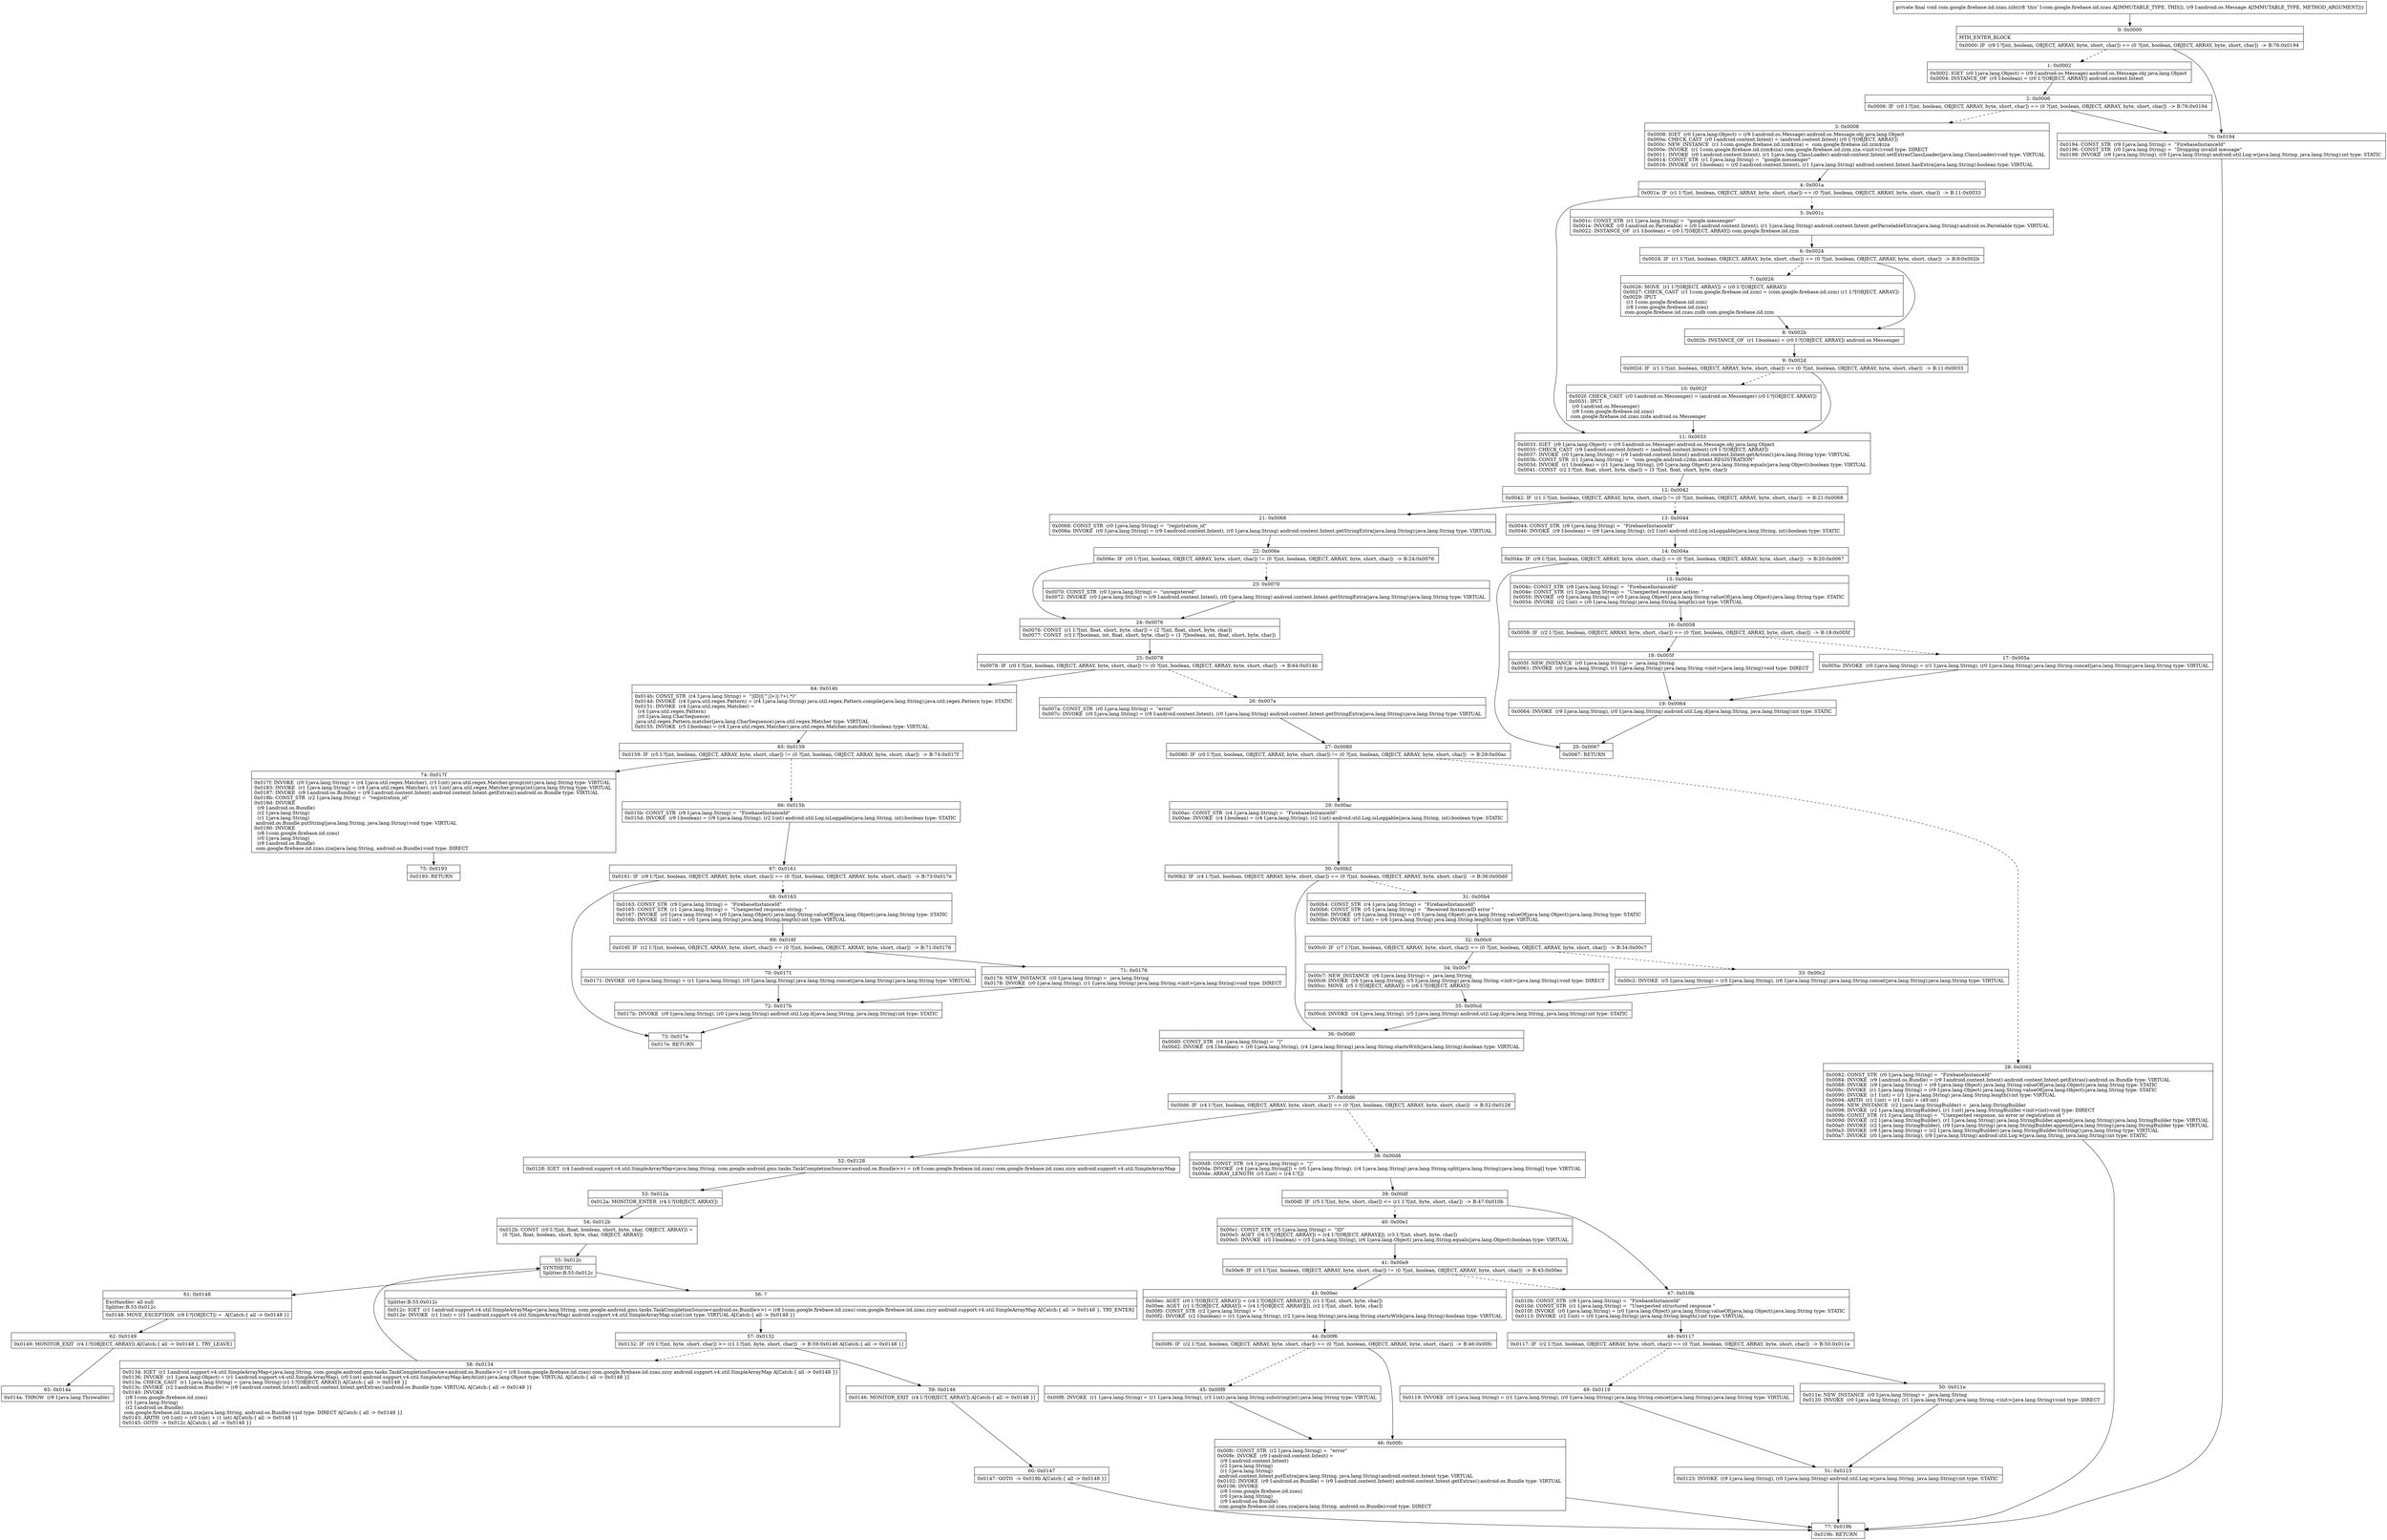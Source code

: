 digraph "CFG forcom.google.firebase.iid.zzau.zzb(Landroid\/os\/Message;)V" {
Node_0 [shape=record,label="{0\:\ 0x0000|MTH_ENTER_BLOCK\l|0x0000: IF  (r9 I:?[int, boolean, OBJECT, ARRAY, byte, short, char]) == (0 ?[int, boolean, OBJECT, ARRAY, byte, short, char])  \-\> B:76:0x0194 \l}"];
Node_1 [shape=record,label="{1\:\ 0x0002|0x0002: IGET  (r0 I:java.lang.Object) = (r9 I:android.os.Message) android.os.Message.obj java.lang.Object \l0x0004: INSTANCE_OF  (r0 I:boolean) = (r0 I:?[OBJECT, ARRAY]) android.content.Intent \l}"];
Node_2 [shape=record,label="{2\:\ 0x0006|0x0006: IF  (r0 I:?[int, boolean, OBJECT, ARRAY, byte, short, char]) == (0 ?[int, boolean, OBJECT, ARRAY, byte, short, char])  \-\> B:76:0x0194 \l}"];
Node_3 [shape=record,label="{3\:\ 0x0008|0x0008: IGET  (r0 I:java.lang.Object) = (r9 I:android.os.Message) android.os.Message.obj java.lang.Object \l0x000a: CHECK_CAST  (r0 I:android.content.Intent) = (android.content.Intent) (r0 I:?[OBJECT, ARRAY]) \l0x000c: NEW_INSTANCE  (r1 I:com.google.firebase.iid.zzm$zza) =  com.google.firebase.iid.zzm$zza \l0x000e: INVOKE  (r1 I:com.google.firebase.iid.zzm$zza) com.google.firebase.iid.zzm.zza.\<init\>():void type: DIRECT \l0x0011: INVOKE  (r0 I:android.content.Intent), (r1 I:java.lang.ClassLoader) android.content.Intent.setExtrasClassLoader(java.lang.ClassLoader):void type: VIRTUAL \l0x0014: CONST_STR  (r1 I:java.lang.String) =  \"google.messenger\" \l0x0016: INVOKE  (r1 I:boolean) = (r0 I:android.content.Intent), (r1 I:java.lang.String) android.content.Intent.hasExtra(java.lang.String):boolean type: VIRTUAL \l}"];
Node_4 [shape=record,label="{4\:\ 0x001a|0x001a: IF  (r1 I:?[int, boolean, OBJECT, ARRAY, byte, short, char]) == (0 ?[int, boolean, OBJECT, ARRAY, byte, short, char])  \-\> B:11:0x0033 \l}"];
Node_5 [shape=record,label="{5\:\ 0x001c|0x001c: CONST_STR  (r1 I:java.lang.String) =  \"google.messenger\" \l0x001e: INVOKE  (r0 I:android.os.Parcelable) = (r0 I:android.content.Intent), (r1 I:java.lang.String) android.content.Intent.getParcelableExtra(java.lang.String):android.os.Parcelable type: VIRTUAL \l0x0022: INSTANCE_OF  (r1 I:boolean) = (r0 I:?[OBJECT, ARRAY]) com.google.firebase.iid.zzm \l}"];
Node_6 [shape=record,label="{6\:\ 0x0024|0x0024: IF  (r1 I:?[int, boolean, OBJECT, ARRAY, byte, short, char]) == (0 ?[int, boolean, OBJECT, ARRAY, byte, short, char])  \-\> B:8:0x002b \l}"];
Node_7 [shape=record,label="{7\:\ 0x0026|0x0026: MOVE  (r1 I:?[OBJECT, ARRAY]) = (r0 I:?[OBJECT, ARRAY]) \l0x0027: CHECK_CAST  (r1 I:com.google.firebase.iid.zzm) = (com.google.firebase.iid.zzm) (r1 I:?[OBJECT, ARRAY]) \l0x0029: IPUT  \l  (r1 I:com.google.firebase.iid.zzm)\l  (r8 I:com.google.firebase.iid.zzau)\l com.google.firebase.iid.zzau.zzdb com.google.firebase.iid.zzm \l}"];
Node_8 [shape=record,label="{8\:\ 0x002b|0x002b: INSTANCE_OF  (r1 I:boolean) = (r0 I:?[OBJECT, ARRAY]) android.os.Messenger \l}"];
Node_9 [shape=record,label="{9\:\ 0x002d|0x002d: IF  (r1 I:?[int, boolean, OBJECT, ARRAY, byte, short, char]) == (0 ?[int, boolean, OBJECT, ARRAY, byte, short, char])  \-\> B:11:0x0033 \l}"];
Node_10 [shape=record,label="{10\:\ 0x002f|0x002f: CHECK_CAST  (r0 I:android.os.Messenger) = (android.os.Messenger) (r0 I:?[OBJECT, ARRAY]) \l0x0031: IPUT  \l  (r0 I:android.os.Messenger)\l  (r8 I:com.google.firebase.iid.zzau)\l com.google.firebase.iid.zzau.zzda android.os.Messenger \l}"];
Node_11 [shape=record,label="{11\:\ 0x0033|0x0033: IGET  (r9 I:java.lang.Object) = (r9 I:android.os.Message) android.os.Message.obj java.lang.Object \l0x0035: CHECK_CAST  (r9 I:android.content.Intent) = (android.content.Intent) (r9 I:?[OBJECT, ARRAY]) \l0x0037: INVOKE  (r0 I:java.lang.String) = (r9 I:android.content.Intent) android.content.Intent.getAction():java.lang.String type: VIRTUAL \l0x003b: CONST_STR  (r1 I:java.lang.String) =  \"com.google.android.c2dm.intent.REGISTRATION\" \l0x003d: INVOKE  (r1 I:boolean) = (r1 I:java.lang.String), (r0 I:java.lang.Object) java.lang.String.equals(java.lang.Object):boolean type: VIRTUAL \l0x0041: CONST  (r2 I:?[int, float, short, byte, char]) = (3 ?[int, float, short, byte, char]) \l}"];
Node_12 [shape=record,label="{12\:\ 0x0042|0x0042: IF  (r1 I:?[int, boolean, OBJECT, ARRAY, byte, short, char]) != (0 ?[int, boolean, OBJECT, ARRAY, byte, short, char])  \-\> B:21:0x0068 \l}"];
Node_13 [shape=record,label="{13\:\ 0x0044|0x0044: CONST_STR  (r9 I:java.lang.String) =  \"FirebaseInstanceId\" \l0x0046: INVOKE  (r9 I:boolean) = (r9 I:java.lang.String), (r2 I:int) android.util.Log.isLoggable(java.lang.String, int):boolean type: STATIC \l}"];
Node_14 [shape=record,label="{14\:\ 0x004a|0x004a: IF  (r9 I:?[int, boolean, OBJECT, ARRAY, byte, short, char]) == (0 ?[int, boolean, OBJECT, ARRAY, byte, short, char])  \-\> B:20:0x0067 \l}"];
Node_15 [shape=record,label="{15\:\ 0x004c|0x004c: CONST_STR  (r9 I:java.lang.String) =  \"FirebaseInstanceId\" \l0x004e: CONST_STR  (r1 I:java.lang.String) =  \"Unexpected response action: \" \l0x0050: INVOKE  (r0 I:java.lang.String) = (r0 I:java.lang.Object) java.lang.String.valueOf(java.lang.Object):java.lang.String type: STATIC \l0x0054: INVOKE  (r2 I:int) = (r0 I:java.lang.String) java.lang.String.length():int type: VIRTUAL \l}"];
Node_16 [shape=record,label="{16\:\ 0x0058|0x0058: IF  (r2 I:?[int, boolean, OBJECT, ARRAY, byte, short, char]) == (0 ?[int, boolean, OBJECT, ARRAY, byte, short, char])  \-\> B:18:0x005f \l}"];
Node_17 [shape=record,label="{17\:\ 0x005a|0x005a: INVOKE  (r0 I:java.lang.String) = (r1 I:java.lang.String), (r0 I:java.lang.String) java.lang.String.concat(java.lang.String):java.lang.String type: VIRTUAL \l}"];
Node_18 [shape=record,label="{18\:\ 0x005f|0x005f: NEW_INSTANCE  (r0 I:java.lang.String) =  java.lang.String \l0x0061: INVOKE  (r0 I:java.lang.String), (r1 I:java.lang.String) java.lang.String.\<init\>(java.lang.String):void type: DIRECT \l}"];
Node_19 [shape=record,label="{19\:\ 0x0064|0x0064: INVOKE  (r9 I:java.lang.String), (r0 I:java.lang.String) android.util.Log.d(java.lang.String, java.lang.String):int type: STATIC \l}"];
Node_20 [shape=record,label="{20\:\ 0x0067|0x0067: RETURN   \l}"];
Node_21 [shape=record,label="{21\:\ 0x0068|0x0068: CONST_STR  (r0 I:java.lang.String) =  \"registration_id\" \l0x006a: INVOKE  (r0 I:java.lang.String) = (r9 I:android.content.Intent), (r0 I:java.lang.String) android.content.Intent.getStringExtra(java.lang.String):java.lang.String type: VIRTUAL \l}"];
Node_22 [shape=record,label="{22\:\ 0x006e|0x006e: IF  (r0 I:?[int, boolean, OBJECT, ARRAY, byte, short, char]) != (0 ?[int, boolean, OBJECT, ARRAY, byte, short, char])  \-\> B:24:0x0076 \l}"];
Node_23 [shape=record,label="{23\:\ 0x0070|0x0070: CONST_STR  (r0 I:java.lang.String) =  \"unregistered\" \l0x0072: INVOKE  (r0 I:java.lang.String) = (r9 I:android.content.Intent), (r0 I:java.lang.String) android.content.Intent.getStringExtra(java.lang.String):java.lang.String type: VIRTUAL \l}"];
Node_24 [shape=record,label="{24\:\ 0x0076|0x0076: CONST  (r1 I:?[int, float, short, byte, char]) = (2 ?[int, float, short, byte, char]) \l0x0077: CONST  (r3 I:?[boolean, int, float, short, byte, char]) = (1 ?[boolean, int, float, short, byte, char]) \l}"];
Node_25 [shape=record,label="{25\:\ 0x0078|0x0078: IF  (r0 I:?[int, boolean, OBJECT, ARRAY, byte, short, char]) != (0 ?[int, boolean, OBJECT, ARRAY, byte, short, char])  \-\> B:64:0x014b \l}"];
Node_26 [shape=record,label="{26\:\ 0x007a|0x007a: CONST_STR  (r0 I:java.lang.String) =  \"error\" \l0x007c: INVOKE  (r0 I:java.lang.String) = (r9 I:android.content.Intent), (r0 I:java.lang.String) android.content.Intent.getStringExtra(java.lang.String):java.lang.String type: VIRTUAL \l}"];
Node_27 [shape=record,label="{27\:\ 0x0080|0x0080: IF  (r0 I:?[int, boolean, OBJECT, ARRAY, byte, short, char]) != (0 ?[int, boolean, OBJECT, ARRAY, byte, short, char])  \-\> B:29:0x00ac \l}"];
Node_28 [shape=record,label="{28\:\ 0x0082|0x0082: CONST_STR  (r0 I:java.lang.String) =  \"FirebaseInstanceId\" \l0x0084: INVOKE  (r9 I:android.os.Bundle) = (r9 I:android.content.Intent) android.content.Intent.getExtras():android.os.Bundle type: VIRTUAL \l0x0088: INVOKE  (r9 I:java.lang.String) = (r9 I:java.lang.Object) java.lang.String.valueOf(java.lang.Object):java.lang.String type: STATIC \l0x008c: INVOKE  (r1 I:java.lang.String) = (r9 I:java.lang.Object) java.lang.String.valueOf(java.lang.Object):java.lang.String type: STATIC \l0x0090: INVOKE  (r1 I:int) = (r1 I:java.lang.String) java.lang.String.length():int type: VIRTUAL \l0x0094: ARITH  (r1 I:int) = (r1 I:int) + (49 int) \l0x0096: NEW_INSTANCE  (r2 I:java.lang.StringBuilder) =  java.lang.StringBuilder \l0x0098: INVOKE  (r2 I:java.lang.StringBuilder), (r1 I:int) java.lang.StringBuilder.\<init\>(int):void type: DIRECT \l0x009b: CONST_STR  (r1 I:java.lang.String) =  \"Unexpected response, no error or registration id \" \l0x009d: INVOKE  (r2 I:java.lang.StringBuilder), (r1 I:java.lang.String) java.lang.StringBuilder.append(java.lang.String):java.lang.StringBuilder type: VIRTUAL \l0x00a0: INVOKE  (r2 I:java.lang.StringBuilder), (r9 I:java.lang.String) java.lang.StringBuilder.append(java.lang.String):java.lang.StringBuilder type: VIRTUAL \l0x00a3: INVOKE  (r9 I:java.lang.String) = (r2 I:java.lang.StringBuilder) java.lang.StringBuilder.toString():java.lang.String type: VIRTUAL \l0x00a7: INVOKE  (r0 I:java.lang.String), (r9 I:java.lang.String) android.util.Log.w(java.lang.String, java.lang.String):int type: STATIC \l}"];
Node_29 [shape=record,label="{29\:\ 0x00ac|0x00ac: CONST_STR  (r4 I:java.lang.String) =  \"FirebaseInstanceId\" \l0x00ae: INVOKE  (r4 I:boolean) = (r4 I:java.lang.String), (r2 I:int) android.util.Log.isLoggable(java.lang.String, int):boolean type: STATIC \l}"];
Node_30 [shape=record,label="{30\:\ 0x00b2|0x00b2: IF  (r4 I:?[int, boolean, OBJECT, ARRAY, byte, short, char]) == (0 ?[int, boolean, OBJECT, ARRAY, byte, short, char])  \-\> B:36:0x00d0 \l}"];
Node_31 [shape=record,label="{31\:\ 0x00b4|0x00b4: CONST_STR  (r4 I:java.lang.String) =  \"FirebaseInstanceId\" \l0x00b6: CONST_STR  (r5 I:java.lang.String) =  \"Received InstanceID error \" \l0x00b8: INVOKE  (r6 I:java.lang.String) = (r0 I:java.lang.Object) java.lang.String.valueOf(java.lang.Object):java.lang.String type: STATIC \l0x00bc: INVOKE  (r7 I:int) = (r6 I:java.lang.String) java.lang.String.length():int type: VIRTUAL \l}"];
Node_32 [shape=record,label="{32\:\ 0x00c0|0x00c0: IF  (r7 I:?[int, boolean, OBJECT, ARRAY, byte, short, char]) == (0 ?[int, boolean, OBJECT, ARRAY, byte, short, char])  \-\> B:34:0x00c7 \l}"];
Node_33 [shape=record,label="{33\:\ 0x00c2|0x00c2: INVOKE  (r5 I:java.lang.String) = (r5 I:java.lang.String), (r6 I:java.lang.String) java.lang.String.concat(java.lang.String):java.lang.String type: VIRTUAL \l}"];
Node_34 [shape=record,label="{34\:\ 0x00c7|0x00c7: NEW_INSTANCE  (r6 I:java.lang.String) =  java.lang.String \l0x00c9: INVOKE  (r6 I:java.lang.String), (r5 I:java.lang.String) java.lang.String.\<init\>(java.lang.String):void type: DIRECT \l0x00cc: MOVE  (r5 I:?[OBJECT, ARRAY]) = (r6 I:?[OBJECT, ARRAY]) \l}"];
Node_35 [shape=record,label="{35\:\ 0x00cd|0x00cd: INVOKE  (r4 I:java.lang.String), (r5 I:java.lang.String) android.util.Log.d(java.lang.String, java.lang.String):int type: STATIC \l}"];
Node_36 [shape=record,label="{36\:\ 0x00d0|0x00d0: CONST_STR  (r4 I:java.lang.String) =  \"\|\" \l0x00d2: INVOKE  (r4 I:boolean) = (r0 I:java.lang.String), (r4 I:java.lang.String) java.lang.String.startsWith(java.lang.String):boolean type: VIRTUAL \l}"];
Node_37 [shape=record,label="{37\:\ 0x00d6|0x00d6: IF  (r4 I:?[int, boolean, OBJECT, ARRAY, byte, short, char]) == (0 ?[int, boolean, OBJECT, ARRAY, byte, short, char])  \-\> B:52:0x0128 \l}"];
Node_38 [shape=record,label="{38\:\ 0x00d8|0x00d8: CONST_STR  (r4 I:java.lang.String) =  \"\|\" \l0x00da: INVOKE  (r4 I:java.lang.String[]) = (r0 I:java.lang.String), (r4 I:java.lang.String) java.lang.String.split(java.lang.String):java.lang.String[] type: VIRTUAL \l0x00de: ARRAY_LENGTH  (r5 I:int) = (r4 I:?[]) \l}"];
Node_39 [shape=record,label="{39\:\ 0x00df|0x00df: IF  (r5 I:?[int, byte, short, char]) \<= (r1 I:?[int, byte, short, char])  \-\> B:47:0x010b \l}"];
Node_40 [shape=record,label="{40\:\ 0x00e1|0x00e1: CONST_STR  (r5 I:java.lang.String) =  \"ID\" \l0x00e3: AGET  (r6 I:?[OBJECT, ARRAY]) = (r4 I:?[OBJECT, ARRAY][]), (r3 I:?[int, short, byte, char]) \l0x00e5: INVOKE  (r5 I:boolean) = (r5 I:java.lang.String), (r6 I:java.lang.Object) java.lang.String.equals(java.lang.Object):boolean type: VIRTUAL \l}"];
Node_41 [shape=record,label="{41\:\ 0x00e9|0x00e9: IF  (r5 I:?[int, boolean, OBJECT, ARRAY, byte, short, char]) != (0 ?[int, boolean, OBJECT, ARRAY, byte, short, char])  \-\> B:43:0x00ec \l}"];
Node_43 [shape=record,label="{43\:\ 0x00ec|0x00ec: AGET  (r0 I:?[OBJECT, ARRAY]) = (r4 I:?[OBJECT, ARRAY][]), (r1 I:?[int, short, byte, char]) \l0x00ee: AGET  (r1 I:?[OBJECT, ARRAY]) = (r4 I:?[OBJECT, ARRAY][]), (r2 I:?[int, short, byte, char]) \l0x00f0: CONST_STR  (r2 I:java.lang.String) =  \":\" \l0x00f2: INVOKE  (r2 I:boolean) = (r1 I:java.lang.String), (r2 I:java.lang.String) java.lang.String.startsWith(java.lang.String):boolean type: VIRTUAL \l}"];
Node_44 [shape=record,label="{44\:\ 0x00f6|0x00f6: IF  (r2 I:?[int, boolean, OBJECT, ARRAY, byte, short, char]) == (0 ?[int, boolean, OBJECT, ARRAY, byte, short, char])  \-\> B:46:0x00fc \l}"];
Node_45 [shape=record,label="{45\:\ 0x00f8|0x00f8: INVOKE  (r1 I:java.lang.String) = (r1 I:java.lang.String), (r3 I:int) java.lang.String.substring(int):java.lang.String type: VIRTUAL \l}"];
Node_46 [shape=record,label="{46\:\ 0x00fc|0x00fc: CONST_STR  (r2 I:java.lang.String) =  \"error\" \l0x00fe: INVOKE  (r9 I:android.content.Intent) = \l  (r9 I:android.content.Intent)\l  (r2 I:java.lang.String)\l  (r1 I:java.lang.String)\l android.content.Intent.putExtra(java.lang.String, java.lang.String):android.content.Intent type: VIRTUAL \l0x0102: INVOKE  (r9 I:android.os.Bundle) = (r9 I:android.content.Intent) android.content.Intent.getExtras():android.os.Bundle type: VIRTUAL \l0x0106: INVOKE  \l  (r8 I:com.google.firebase.iid.zzau)\l  (r0 I:java.lang.String)\l  (r9 I:android.os.Bundle)\l com.google.firebase.iid.zzau.zza(java.lang.String, android.os.Bundle):void type: DIRECT \l}"];
Node_47 [shape=record,label="{47\:\ 0x010b|0x010b: CONST_STR  (r9 I:java.lang.String) =  \"FirebaseInstanceId\" \l0x010d: CONST_STR  (r1 I:java.lang.String) =  \"Unexpected structured response \" \l0x010f: INVOKE  (r0 I:java.lang.String) = (r0 I:java.lang.Object) java.lang.String.valueOf(java.lang.Object):java.lang.String type: STATIC \l0x0113: INVOKE  (r2 I:int) = (r0 I:java.lang.String) java.lang.String.length():int type: VIRTUAL \l}"];
Node_48 [shape=record,label="{48\:\ 0x0117|0x0117: IF  (r2 I:?[int, boolean, OBJECT, ARRAY, byte, short, char]) == (0 ?[int, boolean, OBJECT, ARRAY, byte, short, char])  \-\> B:50:0x011e \l}"];
Node_49 [shape=record,label="{49\:\ 0x0119|0x0119: INVOKE  (r0 I:java.lang.String) = (r1 I:java.lang.String), (r0 I:java.lang.String) java.lang.String.concat(java.lang.String):java.lang.String type: VIRTUAL \l}"];
Node_50 [shape=record,label="{50\:\ 0x011e|0x011e: NEW_INSTANCE  (r0 I:java.lang.String) =  java.lang.String \l0x0120: INVOKE  (r0 I:java.lang.String), (r1 I:java.lang.String) java.lang.String.\<init\>(java.lang.String):void type: DIRECT \l}"];
Node_51 [shape=record,label="{51\:\ 0x0123|0x0123: INVOKE  (r9 I:java.lang.String), (r0 I:java.lang.String) android.util.Log.w(java.lang.String, java.lang.String):int type: STATIC \l}"];
Node_52 [shape=record,label="{52\:\ 0x0128|0x0128: IGET  (r4 I:android.support.v4.util.SimpleArrayMap\<java.lang.String, com.google.android.gms.tasks.TaskCompletionSource\<android.os.Bundle\>\>) = (r8 I:com.google.firebase.iid.zzau) com.google.firebase.iid.zzau.zzcy android.support.v4.util.SimpleArrayMap \l}"];
Node_53 [shape=record,label="{53\:\ 0x012a|0x012a: MONITOR_ENTER  (r4 I:?[OBJECT, ARRAY]) \l}"];
Node_54 [shape=record,label="{54\:\ 0x012b|0x012b: CONST  (r0 I:?[int, float, boolean, short, byte, char, OBJECT, ARRAY]) = \l  (0 ?[int, float, boolean, short, byte, char, OBJECT, ARRAY])\l \l}"];
Node_55 [shape=record,label="{55\:\ 0x012c|SYNTHETIC\lSplitter:B:55:0x012c\l}"];
Node_56 [shape=record,label="{56\:\ ?|Splitter:B:55:0x012c\l|0x012c: IGET  (r1 I:android.support.v4.util.SimpleArrayMap\<java.lang.String, com.google.android.gms.tasks.TaskCompletionSource\<android.os.Bundle\>\>) = (r8 I:com.google.firebase.iid.zzau) com.google.firebase.iid.zzau.zzcy android.support.v4.util.SimpleArrayMap A[Catch:\{ all \-\> 0x0148 \}, TRY_ENTER]\l0x012e: INVOKE  (r1 I:int) = (r1 I:android.support.v4.util.SimpleArrayMap) android.support.v4.util.SimpleArrayMap.size():int type: VIRTUAL A[Catch:\{ all \-\> 0x0148 \}]\l}"];
Node_57 [shape=record,label="{57\:\ 0x0132|0x0132: IF  (r0 I:?[int, byte, short, char]) \>= (r1 I:?[int, byte, short, char])  \-\> B:59:0x0146 A[Catch:\{ all \-\> 0x0148 \}]\l}"];
Node_58 [shape=record,label="{58\:\ 0x0134|0x0134: IGET  (r1 I:android.support.v4.util.SimpleArrayMap\<java.lang.String, com.google.android.gms.tasks.TaskCompletionSource\<android.os.Bundle\>\>) = (r8 I:com.google.firebase.iid.zzau) com.google.firebase.iid.zzau.zzcy android.support.v4.util.SimpleArrayMap A[Catch:\{ all \-\> 0x0148 \}]\l0x0136: INVOKE  (r1 I:java.lang.Object) = (r1 I:android.support.v4.util.SimpleArrayMap), (r0 I:int) android.support.v4.util.SimpleArrayMap.keyAt(int):java.lang.Object type: VIRTUAL A[Catch:\{ all \-\> 0x0148 \}]\l0x013a: CHECK_CAST  (r1 I:java.lang.String) = (java.lang.String) (r1 I:?[OBJECT, ARRAY]) A[Catch:\{ all \-\> 0x0148 \}]\l0x013c: INVOKE  (r2 I:android.os.Bundle) = (r9 I:android.content.Intent) android.content.Intent.getExtras():android.os.Bundle type: VIRTUAL A[Catch:\{ all \-\> 0x0148 \}]\l0x0140: INVOKE  \l  (r8 I:com.google.firebase.iid.zzau)\l  (r1 I:java.lang.String)\l  (r2 I:android.os.Bundle)\l com.google.firebase.iid.zzau.zza(java.lang.String, android.os.Bundle):void type: DIRECT A[Catch:\{ all \-\> 0x0148 \}]\l0x0143: ARITH  (r0 I:int) = (r0 I:int) + (1 int) A[Catch:\{ all \-\> 0x0148 \}]\l0x0145: GOTO  \-\> 0x012c A[Catch:\{ all \-\> 0x0148 \}]\l}"];
Node_59 [shape=record,label="{59\:\ 0x0146|0x0146: MONITOR_EXIT  (r4 I:?[OBJECT, ARRAY]) A[Catch:\{ all \-\> 0x0148 \}]\l}"];
Node_60 [shape=record,label="{60\:\ 0x0147|0x0147: GOTO  \-\> 0x019b A[Catch:\{ all \-\> 0x0148 \}]\l}"];
Node_61 [shape=record,label="{61\:\ 0x0148|ExcHandler: all null\lSplitter:B:55:0x012c\l|0x0148: MOVE_EXCEPTION  (r9 I:?[OBJECT]) =  A[Catch:\{ all \-\> 0x0148 \}]\l}"];
Node_62 [shape=record,label="{62\:\ 0x0149|0x0149: MONITOR_EXIT  (r4 I:?[OBJECT, ARRAY]) A[Catch:\{ all \-\> 0x0148 \}, TRY_LEAVE]\l}"];
Node_63 [shape=record,label="{63\:\ 0x014a|0x014a: THROW  (r9 I:java.lang.Throwable) \l}"];
Node_64 [shape=record,label="{64\:\ 0x014b|0x014b: CONST_STR  (r4 I:java.lang.String) =  \"\|ID\|([^\|]+)\|:?+(.*)\" \l0x014d: INVOKE  (r4 I:java.util.regex.Pattern) = (r4 I:java.lang.String) java.util.regex.Pattern.compile(java.lang.String):java.util.regex.Pattern type: STATIC \l0x0151: INVOKE  (r4 I:java.util.regex.Matcher) = \l  (r4 I:java.util.regex.Pattern)\l  (r0 I:java.lang.CharSequence)\l java.util.regex.Pattern.matcher(java.lang.CharSequence):java.util.regex.Matcher type: VIRTUAL \l0x0155: INVOKE  (r5 I:boolean) = (r4 I:java.util.regex.Matcher) java.util.regex.Matcher.matches():boolean type: VIRTUAL \l}"];
Node_65 [shape=record,label="{65\:\ 0x0159|0x0159: IF  (r5 I:?[int, boolean, OBJECT, ARRAY, byte, short, char]) != (0 ?[int, boolean, OBJECT, ARRAY, byte, short, char])  \-\> B:74:0x017f \l}"];
Node_66 [shape=record,label="{66\:\ 0x015b|0x015b: CONST_STR  (r9 I:java.lang.String) =  \"FirebaseInstanceId\" \l0x015d: INVOKE  (r9 I:boolean) = (r9 I:java.lang.String), (r2 I:int) android.util.Log.isLoggable(java.lang.String, int):boolean type: STATIC \l}"];
Node_67 [shape=record,label="{67\:\ 0x0161|0x0161: IF  (r9 I:?[int, boolean, OBJECT, ARRAY, byte, short, char]) == (0 ?[int, boolean, OBJECT, ARRAY, byte, short, char])  \-\> B:73:0x017e \l}"];
Node_68 [shape=record,label="{68\:\ 0x0163|0x0163: CONST_STR  (r9 I:java.lang.String) =  \"FirebaseInstanceId\" \l0x0165: CONST_STR  (r1 I:java.lang.String) =  \"Unexpected response string: \" \l0x0167: INVOKE  (r0 I:java.lang.String) = (r0 I:java.lang.Object) java.lang.String.valueOf(java.lang.Object):java.lang.String type: STATIC \l0x016b: INVOKE  (r2 I:int) = (r0 I:java.lang.String) java.lang.String.length():int type: VIRTUAL \l}"];
Node_69 [shape=record,label="{69\:\ 0x016f|0x016f: IF  (r2 I:?[int, boolean, OBJECT, ARRAY, byte, short, char]) == (0 ?[int, boolean, OBJECT, ARRAY, byte, short, char])  \-\> B:71:0x0176 \l}"];
Node_70 [shape=record,label="{70\:\ 0x0171|0x0171: INVOKE  (r0 I:java.lang.String) = (r1 I:java.lang.String), (r0 I:java.lang.String) java.lang.String.concat(java.lang.String):java.lang.String type: VIRTUAL \l}"];
Node_71 [shape=record,label="{71\:\ 0x0176|0x0176: NEW_INSTANCE  (r0 I:java.lang.String) =  java.lang.String \l0x0178: INVOKE  (r0 I:java.lang.String), (r1 I:java.lang.String) java.lang.String.\<init\>(java.lang.String):void type: DIRECT \l}"];
Node_72 [shape=record,label="{72\:\ 0x017b|0x017b: INVOKE  (r9 I:java.lang.String), (r0 I:java.lang.String) android.util.Log.d(java.lang.String, java.lang.String):int type: STATIC \l}"];
Node_73 [shape=record,label="{73\:\ 0x017e|0x017e: RETURN   \l}"];
Node_74 [shape=record,label="{74\:\ 0x017f|0x017f: INVOKE  (r0 I:java.lang.String) = (r4 I:java.util.regex.Matcher), (r3 I:int) java.util.regex.Matcher.group(int):java.lang.String type: VIRTUAL \l0x0183: INVOKE  (r1 I:java.lang.String) = (r4 I:java.util.regex.Matcher), (r1 I:int) java.util.regex.Matcher.group(int):java.lang.String type: VIRTUAL \l0x0187: INVOKE  (r9 I:android.os.Bundle) = (r9 I:android.content.Intent) android.content.Intent.getExtras():android.os.Bundle type: VIRTUAL \l0x018b: CONST_STR  (r2 I:java.lang.String) =  \"registration_id\" \l0x018d: INVOKE  \l  (r9 I:android.os.Bundle)\l  (r2 I:java.lang.String)\l  (r1 I:java.lang.String)\l android.os.Bundle.putString(java.lang.String, java.lang.String):void type: VIRTUAL \l0x0190: INVOKE  \l  (r8 I:com.google.firebase.iid.zzau)\l  (r0 I:java.lang.String)\l  (r9 I:android.os.Bundle)\l com.google.firebase.iid.zzau.zza(java.lang.String, android.os.Bundle):void type: DIRECT \l}"];
Node_75 [shape=record,label="{75\:\ 0x0193|0x0193: RETURN   \l}"];
Node_76 [shape=record,label="{76\:\ 0x0194|0x0194: CONST_STR  (r9 I:java.lang.String) =  \"FirebaseInstanceId\" \l0x0196: CONST_STR  (r0 I:java.lang.String) =  \"Dropping invalid message\" \l0x0198: INVOKE  (r9 I:java.lang.String), (r0 I:java.lang.String) android.util.Log.w(java.lang.String, java.lang.String):int type: STATIC \l}"];
Node_77 [shape=record,label="{77\:\ 0x019b|0x019b: RETURN   \l}"];
MethodNode[shape=record,label="{private final void com.google.firebase.iid.zzau.zzb((r8 'this' I:com.google.firebase.iid.zzau A[IMMUTABLE_TYPE, THIS]), (r9 I:android.os.Message A[IMMUTABLE_TYPE, METHOD_ARGUMENT])) }"];
MethodNode -> Node_0;
Node_0 -> Node_1[style=dashed];
Node_0 -> Node_76;
Node_1 -> Node_2;
Node_2 -> Node_3[style=dashed];
Node_2 -> Node_76;
Node_3 -> Node_4;
Node_4 -> Node_5[style=dashed];
Node_4 -> Node_11;
Node_5 -> Node_6;
Node_6 -> Node_7[style=dashed];
Node_6 -> Node_8;
Node_7 -> Node_8;
Node_8 -> Node_9;
Node_9 -> Node_10[style=dashed];
Node_9 -> Node_11;
Node_10 -> Node_11;
Node_11 -> Node_12;
Node_12 -> Node_13[style=dashed];
Node_12 -> Node_21;
Node_13 -> Node_14;
Node_14 -> Node_15[style=dashed];
Node_14 -> Node_20;
Node_15 -> Node_16;
Node_16 -> Node_17[style=dashed];
Node_16 -> Node_18;
Node_17 -> Node_19;
Node_18 -> Node_19;
Node_19 -> Node_20;
Node_21 -> Node_22;
Node_22 -> Node_23[style=dashed];
Node_22 -> Node_24;
Node_23 -> Node_24;
Node_24 -> Node_25;
Node_25 -> Node_26[style=dashed];
Node_25 -> Node_64;
Node_26 -> Node_27;
Node_27 -> Node_28[style=dashed];
Node_27 -> Node_29;
Node_28 -> Node_77;
Node_29 -> Node_30;
Node_30 -> Node_31[style=dashed];
Node_30 -> Node_36;
Node_31 -> Node_32;
Node_32 -> Node_33[style=dashed];
Node_32 -> Node_34;
Node_33 -> Node_35;
Node_34 -> Node_35;
Node_35 -> Node_36;
Node_36 -> Node_37;
Node_37 -> Node_38[style=dashed];
Node_37 -> Node_52;
Node_38 -> Node_39;
Node_39 -> Node_40[style=dashed];
Node_39 -> Node_47;
Node_40 -> Node_41;
Node_41 -> Node_43;
Node_41 -> Node_47[style=dashed];
Node_43 -> Node_44;
Node_44 -> Node_45[style=dashed];
Node_44 -> Node_46;
Node_45 -> Node_46;
Node_46 -> Node_77;
Node_47 -> Node_48;
Node_48 -> Node_49[style=dashed];
Node_48 -> Node_50;
Node_49 -> Node_51;
Node_50 -> Node_51;
Node_51 -> Node_77;
Node_52 -> Node_53;
Node_53 -> Node_54;
Node_54 -> Node_55;
Node_55 -> Node_56;
Node_55 -> Node_61;
Node_56 -> Node_57;
Node_57 -> Node_58[style=dashed];
Node_57 -> Node_59;
Node_58 -> Node_55;
Node_59 -> Node_60;
Node_60 -> Node_77;
Node_61 -> Node_62;
Node_62 -> Node_63;
Node_64 -> Node_65;
Node_65 -> Node_66[style=dashed];
Node_65 -> Node_74;
Node_66 -> Node_67;
Node_67 -> Node_68[style=dashed];
Node_67 -> Node_73;
Node_68 -> Node_69;
Node_69 -> Node_70[style=dashed];
Node_69 -> Node_71;
Node_70 -> Node_72;
Node_71 -> Node_72;
Node_72 -> Node_73;
Node_74 -> Node_75;
Node_76 -> Node_77;
}

